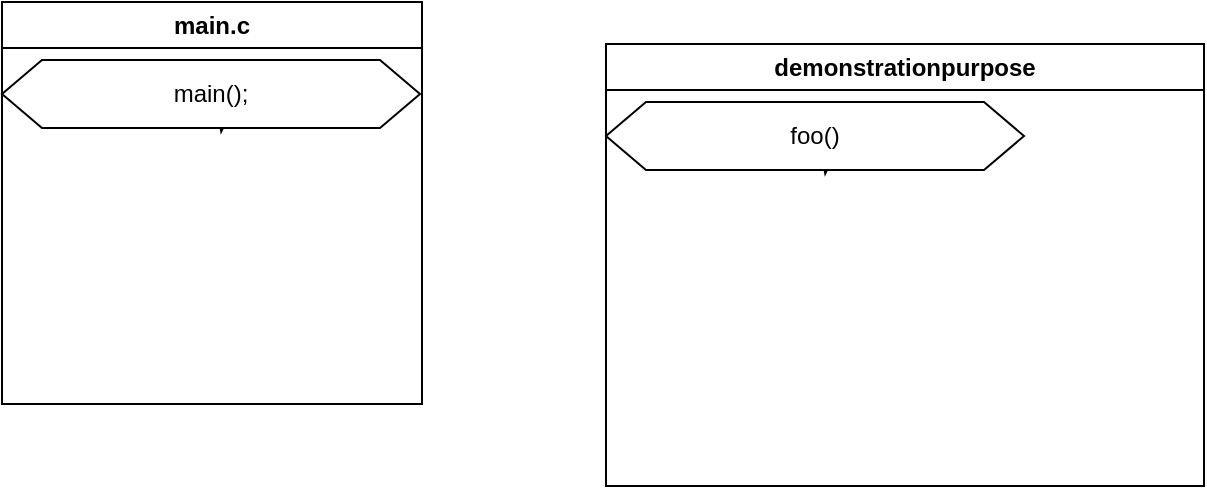 <mxfile version="24.1.0" type="github">
  <diagram name="Page-1" id="SpLW8VQc1F_zhbbgc3Ss">
    <mxGraphModel dx="2370" dy="1350" grid="0" gridSize="10" guides="1" tooltips="1" connect="1" arrows="1" fold="1" page="0" pageScale="1" pageWidth="850" pageHeight="1100" math="0" shadow="0">
      <root>
        <mxCell id="0" />
        <mxCell id="1" parent="0" />
        <mxCell id="KkKgJ2HToiMJ9L2vjOss-6" value="main.c" style="swimlane;whiteSpace=wrap;html=1;" vertex="1" parent="1">
          <mxGeometry x="-556" y="-351" width="210" height="201" as="geometry" />
        </mxCell>
        <mxCell id="KkKgJ2HToiMJ9L2vjOss-8" style="edgeStyle=none;curved=1;rounded=0;orthogonalLoop=1;jettySize=auto;html=1;exitX=0.5;exitY=1;exitDx=0;exitDy=0;fontSize=12;startSize=8;endSize=8;" edge="1" parent="KkKgJ2HToiMJ9L2vjOss-6" source="KkKgJ2HToiMJ9L2vjOss-7">
          <mxGeometry relative="1" as="geometry">
            <mxPoint x="115" y="55.115" as="targetPoint" />
          </mxGeometry>
        </mxCell>
        <mxCell id="KkKgJ2HToiMJ9L2vjOss-7" value="main();" style="shape=hexagon;perimeter=hexagonPerimeter2;whiteSpace=wrap;html=1;fixedSize=1;" vertex="1" parent="KkKgJ2HToiMJ9L2vjOss-6">
          <mxGeometry y="29" width="209" height="34" as="geometry" />
        </mxCell>
        <mxCell id="KkKgJ2HToiMJ9L2vjOss-12" value="demonstrationpurpose" style="swimlane;whiteSpace=wrap;html=1;" vertex="1" parent="1">
          <mxGeometry x="-254" y="-330" width="299" height="221" as="geometry" />
        </mxCell>
        <mxCell id="KkKgJ2HToiMJ9L2vjOss-13" style="edgeStyle=none;curved=1;rounded=0;orthogonalLoop=1;jettySize=auto;html=1;exitX=0.5;exitY=1;exitDx=0;exitDy=0;fontSize=12;startSize=8;endSize=8;" edge="1" parent="KkKgJ2HToiMJ9L2vjOss-12" source="KkKgJ2HToiMJ9L2vjOss-14">
          <mxGeometry relative="1" as="geometry">
            <mxPoint x="115" y="55.115" as="targetPoint" />
          </mxGeometry>
        </mxCell>
        <mxCell id="KkKgJ2HToiMJ9L2vjOss-14" value="foo()" style="shape=hexagon;perimeter=hexagonPerimeter2;whiteSpace=wrap;html=1;fixedSize=1;" vertex="1" parent="KkKgJ2HToiMJ9L2vjOss-12">
          <mxGeometry y="29" width="209" height="34" as="geometry" />
        </mxCell>
      </root>
    </mxGraphModel>
  </diagram>
</mxfile>
